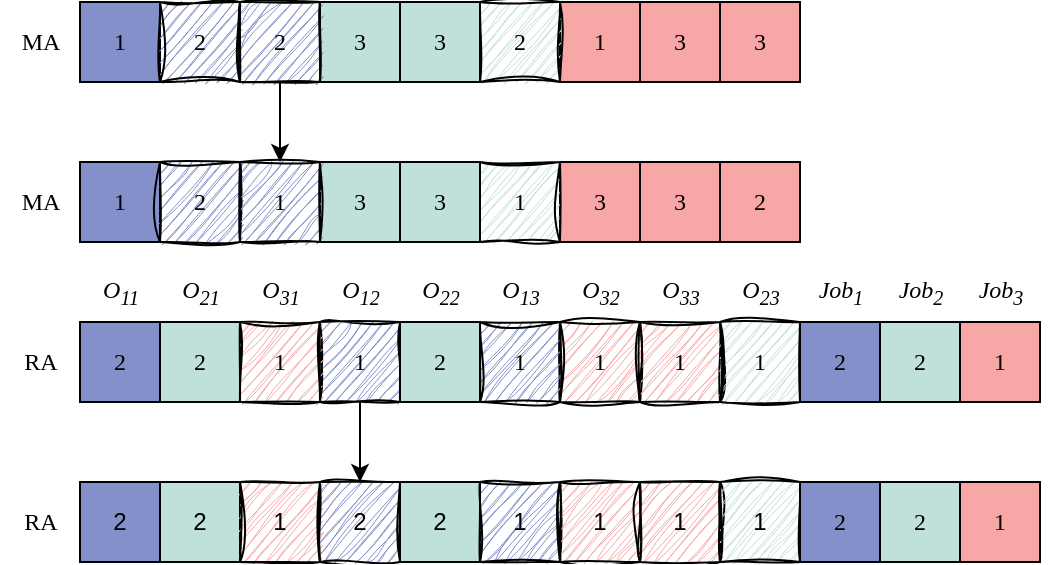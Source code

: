 <mxfile version="26.1.3">
  <diagram name="第 1 页" id="AHAPyQRtncF2UGEA-5q6">
    <mxGraphModel dx="1430" dy="757" grid="1" gridSize="10" guides="1" tooltips="1" connect="1" arrows="1" fold="1" page="1" pageScale="1" pageWidth="827" pageHeight="1169" math="0" shadow="0">
      <root>
        <mxCell id="0" />
        <mxCell id="1" parent="0" />
        <mxCell id="YXs4LQtfpxjAGhwu3uiu-30" value="MA" style="text;html=1;align=center;verticalAlign=middle;resizable=0;points=[];autosize=1;strokeColor=none;fillColor=none;fontFamily=Times New Roman;fontSize=12;" parent="1" vertex="1">
          <mxGeometry x="120" y="685" width="40" height="30" as="geometry" />
        </mxCell>
        <mxCell id="YXs4LQtfpxjAGhwu3uiu-54" value="MA" style="text;html=1;align=center;verticalAlign=middle;resizable=0;points=[];autosize=1;strokeColor=none;fillColor=none;fontFamily=Times New Roman;fontSize=12;" parent="1" vertex="1">
          <mxGeometry x="120" y="765" width="40" height="30" as="geometry" />
        </mxCell>
        <mxCell id="YXs4LQtfpxjAGhwu3uiu-72" value="RA" style="text;html=1;align=center;verticalAlign=middle;resizable=0;points=[];autosize=1;strokeColor=none;fillColor=none;fontFamily=Times New Roman;fontSize=12;" parent="1" vertex="1">
          <mxGeometry x="120" y="845" width="40" height="30" as="geometry" />
        </mxCell>
        <mxCell id="YXs4LQtfpxjAGhwu3uiu-87" value="RA" style="text;html=1;align=center;verticalAlign=middle;resizable=0;points=[];autosize=1;strokeColor=none;fillColor=none;fontFamily=Times New Roman;fontSize=12;" parent="1" vertex="1">
          <mxGeometry x="120" y="925" width="40" height="30" as="geometry" />
        </mxCell>
        <mxCell id="spPBaeVrboXIAPXUqKeE-1" value="O&lt;sub&gt;11&lt;/sub&gt;" style="text;html=1;align=center;verticalAlign=middle;resizable=0;points=[];autosize=1;strokeColor=none;fillColor=none;fontSize=12;fontFamily=Times New Roman;fontStyle=2" parent="1" vertex="1">
          <mxGeometry x="160" y="810" width="40" height="30" as="geometry" />
        </mxCell>
        <mxCell id="spPBaeVrboXIAPXUqKeE-2" value="O&lt;sub&gt;21&lt;/sub&gt;" style="text;html=1;align=center;verticalAlign=middle;resizable=0;points=[];autosize=1;strokeColor=none;fillColor=none;fontSize=12;fontFamily=Times New Roman;fontStyle=2" parent="1" vertex="1">
          <mxGeometry x="200" y="810" width="40" height="30" as="geometry" />
        </mxCell>
        <mxCell id="spPBaeVrboXIAPXUqKeE-3" value="O&lt;sub&gt;31&lt;/sub&gt;" style="text;html=1;align=center;verticalAlign=middle;resizable=0;points=[];autosize=1;strokeColor=none;fillColor=none;fontSize=12;fontFamily=Times New Roman;fontStyle=2" parent="1" vertex="1">
          <mxGeometry x="240" y="810" width="40" height="30" as="geometry" />
        </mxCell>
        <mxCell id="spPBaeVrboXIAPXUqKeE-4" value="O&lt;sub&gt;12&lt;/sub&gt;" style="text;html=1;align=center;verticalAlign=middle;resizable=0;points=[];autosize=1;strokeColor=none;fillColor=none;fontSize=12;fontFamily=Times New Roman;fontStyle=2" parent="1" vertex="1">
          <mxGeometry x="280" y="810" width="40" height="30" as="geometry" />
        </mxCell>
        <mxCell id="spPBaeVrboXIAPXUqKeE-5" value="O&lt;sub&gt;22&lt;/sub&gt;" style="text;html=1;align=center;verticalAlign=middle;resizable=0;points=[];autosize=1;strokeColor=none;fillColor=none;fontSize=12;fontFamily=Times New Roman;fontStyle=2" parent="1" vertex="1">
          <mxGeometry x="320" y="810" width="40" height="30" as="geometry" />
        </mxCell>
        <mxCell id="spPBaeVrboXIAPXUqKeE-6" value="O&lt;sub&gt;13&lt;/sub&gt;" style="text;html=1;align=center;verticalAlign=middle;resizable=0;points=[];autosize=1;strokeColor=none;fillColor=none;fontSize=12;fontFamily=Times New Roman;fontStyle=2" parent="1" vertex="1">
          <mxGeometry x="360" y="810" width="40" height="30" as="geometry" />
        </mxCell>
        <mxCell id="spPBaeVrboXIAPXUqKeE-7" value="O&lt;sub&gt;32&lt;/sub&gt;" style="text;html=1;align=center;verticalAlign=middle;resizable=0;points=[];autosize=1;strokeColor=none;fillColor=none;fontSize=12;fontFamily=Times New Roman;fontStyle=2" parent="1" vertex="1">
          <mxGeometry x="400" y="810" width="40" height="30" as="geometry" />
        </mxCell>
        <mxCell id="spPBaeVrboXIAPXUqKeE-8" value="O&lt;sub&gt;33&lt;/sub&gt;" style="text;html=1;align=center;verticalAlign=middle;resizable=0;points=[];autosize=1;strokeColor=none;fillColor=none;fontSize=12;fontFamily=Times New Roman;fontStyle=2" parent="1" vertex="1">
          <mxGeometry x="440" y="810" width="40" height="30" as="geometry" />
        </mxCell>
        <mxCell id="spPBaeVrboXIAPXUqKeE-9" value="O&lt;sub&gt;23&lt;/sub&gt;" style="text;html=1;align=center;verticalAlign=middle;resizable=0;points=[];autosize=1;strokeColor=none;fillColor=none;fontSize=12;fontFamily=Times New Roman;fontStyle=2" parent="1" vertex="1">
          <mxGeometry x="480" y="810" width="40" height="30" as="geometry" />
        </mxCell>
        <mxCell id="spPBaeVrboXIAPXUqKeE-10" value="Job&lt;sub&gt;1&lt;/sub&gt;" style="text;html=1;align=center;verticalAlign=middle;resizable=0;points=[];autosize=1;strokeColor=none;fillColor=none;fontSize=12;fontFamily=Times New Roman;fontStyle=2" parent="1" vertex="1">
          <mxGeometry x="515" y="810" width="50" height="30" as="geometry" />
        </mxCell>
        <mxCell id="spPBaeVrboXIAPXUqKeE-11" value="Job&lt;sub&gt;2&lt;/sub&gt;" style="text;html=1;align=center;verticalAlign=middle;resizable=0;points=[];autosize=1;strokeColor=none;fillColor=none;fontSize=12;fontFamily=Times New Roman;fontStyle=2" parent="1" vertex="1">
          <mxGeometry x="555" y="810" width="50" height="30" as="geometry" />
        </mxCell>
        <mxCell id="spPBaeVrboXIAPXUqKeE-12" value="Job&lt;sub&gt;3&lt;/sub&gt;" style="text;html=1;align=center;verticalAlign=middle;resizable=0;points=[];autosize=1;strokeColor=none;fillColor=none;fontSize=12;fontFamily=Times New Roman;fontStyle=2" parent="1" vertex="1">
          <mxGeometry x="595" y="810" width="50" height="30" as="geometry" />
        </mxCell>
        <mxCell id="E1L25xM7XRbCpZ2n_CNu-4" value="1" style="whiteSpace=wrap;html=1;aspect=fixed;fillColor=#8390CA;strokeColor=light-dark(#000000,#446E2C);strokeWidth=1;fontFamily=Times New Roman;" vertex="1" parent="1">
          <mxGeometry x="160" y="680" width="40" height="40" as="geometry" />
        </mxCell>
        <mxCell id="E1L25xM7XRbCpZ2n_CNu-5" value="2" style="whiteSpace=wrap;html=1;aspect=fixed;fillColor=#8390CA;strokeColor=light-dark(#000000,#446E2C);strokeWidth=1;fontFamily=Times New Roman;shadow=0;fillStyle=auto;gradientColor=none;rounded=0;sketch=1;curveFitting=1;jiggle=2;" vertex="1" parent="1">
          <mxGeometry x="200" y="680" width="40" height="40" as="geometry" />
        </mxCell>
        <mxCell id="E1L25xM7XRbCpZ2n_CNu-6" value="3" style="whiteSpace=wrap;html=1;aspect=fixed;fillColor=#C0E0DB;strokeColor=light-dark(#000000,#446E2C);strokeWidth=1;fontFamily=Times New Roman;" vertex="1" parent="1">
          <mxGeometry x="280" y="680" width="40" height="40" as="geometry" />
        </mxCell>
        <mxCell id="E1L25xM7XRbCpZ2n_CNu-63" style="edgeStyle=orthogonalEdgeStyle;rounded=0;orthogonalLoop=1;jettySize=auto;html=1;exitX=0.5;exitY=1;exitDx=0;exitDy=0;entryX=0.5;entryY=0;entryDx=0;entryDy=0;" edge="1" parent="1" source="E1L25xM7XRbCpZ2n_CNu-7" target="E1L25xM7XRbCpZ2n_CNu-47">
          <mxGeometry relative="1" as="geometry" />
        </mxCell>
        <mxCell id="E1L25xM7XRbCpZ2n_CNu-7" value="2" style="whiteSpace=wrap;html=1;aspect=fixed;fillColor=#8390CA;strokeColor=light-dark(#000000,#446E2C);strokeWidth=1;fontFamily=Times New Roman;shadow=0;fillStyle=auto;sketch=1;curveFitting=1;jiggle=2;" vertex="1" parent="1">
          <mxGeometry x="240" y="680" width="40" height="40" as="geometry" />
        </mxCell>
        <mxCell id="E1L25xM7XRbCpZ2n_CNu-9" value="1" style="whiteSpace=wrap;html=1;aspect=fixed;fillColor=#F7A7A6;strokeColor=light-dark(#000000,#446E2C);strokeWidth=1;fontFamily=Times New Roman;" vertex="1" parent="1">
          <mxGeometry x="400" y="680" width="40" height="40" as="geometry" />
        </mxCell>
        <mxCell id="E1L25xM7XRbCpZ2n_CNu-10" value="2" style="whiteSpace=wrap;html=1;aspect=fixed;fillColor=#C0E0DB;strokeColor=light-dark(#000000,#446E2C);strokeWidth=1;fontFamily=Times New Roman;sketch=1;curveFitting=1;jiggle=2;" vertex="1" parent="1">
          <mxGeometry x="360" y="680" width="40" height="40" as="geometry" />
        </mxCell>
        <mxCell id="E1L25xM7XRbCpZ2n_CNu-12" value="3" style="whiteSpace=wrap;html=1;aspect=fixed;fillColor=#C0E0DB;strokeColor=light-dark(#000000,#446E2C);strokeWidth=1;fontFamily=Times New Roman;" vertex="1" parent="1">
          <mxGeometry x="320" y="680" width="40" height="40" as="geometry" />
        </mxCell>
        <mxCell id="E1L25xM7XRbCpZ2n_CNu-13" value="3" style="whiteSpace=wrap;html=1;aspect=fixed;fillColor=#F7A7A6;strokeColor=light-dark(#000000,#446E2C);strokeWidth=1;fontFamily=Times New Roman;" vertex="1" parent="1">
          <mxGeometry x="440" y="680" width="40" height="40" as="geometry" />
        </mxCell>
        <mxCell id="E1L25xM7XRbCpZ2n_CNu-14" value="3" style="whiteSpace=wrap;html=1;aspect=fixed;fillColor=#F7A7A6;strokeColor=light-dark(#000000,#446E2C);strokeWidth=1;fontFamily=Times New Roman;fillStyle=auto;shadow=0;glass=0;rounded=0;imageAspect=1;absoluteArcSize=0;noLabel=0;portConstraintRotation=0;connectable=1;allowArrows=1;snapToPoint=0;fixDash=0;container=0;collapsible=0;dropTarget=0;recursiveResize=1;expand=1;editable=1;movable=1;resizable=1;rotatable=1;deletable=1;locked=0;cloneable=1;treeFolding=0;enumerate=0;" vertex="1" parent="1">
          <mxGeometry x="480" y="680" width="40" height="40" as="geometry" />
        </mxCell>
        <mxCell id="E1L25xM7XRbCpZ2n_CNu-26" value="2" style="whiteSpace=wrap;html=1;aspect=fixed;fillColor=#8390CA;strokeColor=light-dark(#000000,#446E2C);strokeWidth=1;fontFamily=Times New Roman;shadow=0;glass=0;rounded=0;gradientColor=none;gradientDirection=radial;" vertex="1" parent="1">
          <mxGeometry x="160" y="840" width="40" height="40" as="geometry" />
        </mxCell>
        <mxCell id="E1L25xM7XRbCpZ2n_CNu-27" value="2" style="whiteSpace=wrap;html=1;aspect=fixed;fillColor=#C0E0DB;strokeColor=light-dark(#000000,#446E2C);strokeWidth=1;fontFamily=Times New Roman;" vertex="1" parent="1">
          <mxGeometry x="200" y="840" width="40" height="40" as="geometry" />
        </mxCell>
        <mxCell id="E1L25xM7XRbCpZ2n_CNu-60" style="edgeStyle=orthogonalEdgeStyle;rounded=0;orthogonalLoop=1;jettySize=auto;html=1;exitX=0.5;exitY=1;exitDx=0;exitDy=0;entryX=0.5;entryY=0;entryDx=0;entryDy=0;" edge="1" parent="1" source="E1L25xM7XRbCpZ2n_CNu-28" target="E1L25xM7XRbCpZ2n_CNu-38">
          <mxGeometry relative="1" as="geometry" />
        </mxCell>
        <mxCell id="E1L25xM7XRbCpZ2n_CNu-28" value="1" style="whiteSpace=wrap;html=1;aspect=fixed;fillColor=#8390CA;strokeColor=light-dark(#000000,#446E2C);strokeWidth=1;fontFamily=Times New Roman;sketch=1;curveFitting=1;jiggle=2;" vertex="1" parent="1">
          <mxGeometry x="280" y="840" width="40" height="40" as="geometry" />
        </mxCell>
        <mxCell id="E1L25xM7XRbCpZ2n_CNu-29" value="1" style="whiteSpace=wrap;html=1;aspect=fixed;fillColor=#F7A7A6;strokeColor=light-dark(#000000,#446E2C);strokeWidth=1;fontFamily=Times New Roman;sketch=1;curveFitting=1;jiggle=2;" vertex="1" parent="1">
          <mxGeometry x="240" y="840" width="40" height="40" as="geometry" />
        </mxCell>
        <mxCell id="E1L25xM7XRbCpZ2n_CNu-30" value="1" style="whiteSpace=wrap;html=1;aspect=fixed;fillColor=#F7A7A6;strokeColor=light-dark(#000000,#446E2C);strokeWidth=1;fontFamily=Times New Roman;sketch=1;curveFitting=1;jiggle=2;" vertex="1" parent="1">
          <mxGeometry x="400" y="840" width="40" height="40" as="geometry" />
        </mxCell>
        <mxCell id="E1L25xM7XRbCpZ2n_CNu-31" value="1" style="whiteSpace=wrap;html=1;aspect=fixed;fillColor=#8390CA;strokeColor=light-dark(#000000,#446E2C);strokeWidth=1;fontFamily=Times New Roman;sketch=1;curveFitting=1;jiggle=2;" vertex="1" parent="1">
          <mxGeometry x="360" y="840" width="40" height="40" as="geometry" />
        </mxCell>
        <mxCell id="E1L25xM7XRbCpZ2n_CNu-32" value="2" style="whiteSpace=wrap;html=1;aspect=fixed;fillColor=#C0E0DB;strokeColor=light-dark(#000000,#446E2C);strokeWidth=1;fontFamily=Times New Roman;" vertex="1" parent="1">
          <mxGeometry x="320" y="840" width="40" height="40" as="geometry" />
        </mxCell>
        <mxCell id="E1L25xM7XRbCpZ2n_CNu-33" value="1" style="whiteSpace=wrap;html=1;aspect=fixed;fillColor=#F7A7A6;strokeColor=light-dark(#000000,#446E2C);strokeWidth=1;fontFamily=Times New Roman;sketch=1;curveFitting=1;jiggle=2;" vertex="1" parent="1">
          <mxGeometry x="440" y="840" width="40" height="40" as="geometry" />
        </mxCell>
        <mxCell id="E1L25xM7XRbCpZ2n_CNu-34" value="1" style="whiteSpace=wrap;html=1;aspect=fixed;fillColor=#C0E0DB;strokeColor=light-dark(#000000,#446E2C);strokeWidth=1;fontFamily=Times New Roman;sketch=1;curveFitting=1;jiggle=2;" vertex="1" parent="1">
          <mxGeometry x="480" y="840" width="40" height="40" as="geometry" />
        </mxCell>
        <mxCell id="E1L25xM7XRbCpZ2n_CNu-35" value="2" style="whiteSpace=wrap;html=1;aspect=fixed;fillColor=#8390CA;" vertex="1" parent="1">
          <mxGeometry x="160" y="920" width="40" height="40" as="geometry" />
        </mxCell>
        <mxCell id="E1L25xM7XRbCpZ2n_CNu-36" value="2" style="whiteSpace=wrap;html=1;aspect=fixed;fillColor=#C0E0DB;" vertex="1" parent="1">
          <mxGeometry x="200" y="920" width="40" height="40" as="geometry" />
        </mxCell>
        <mxCell id="E1L25xM7XRbCpZ2n_CNu-37" value="1" style="whiteSpace=wrap;html=1;aspect=fixed;fillColor=#F7A7A6;sketch=1;curveFitting=1;jiggle=2;" vertex="1" parent="1">
          <mxGeometry x="240" y="920" width="40" height="40" as="geometry" />
        </mxCell>
        <mxCell id="E1L25xM7XRbCpZ2n_CNu-38" value="2" style="whiteSpace=wrap;html=1;aspect=fixed;fillColor=#8390CA;sketch=1;curveFitting=1;jiggle=2;" vertex="1" parent="1">
          <mxGeometry x="280" y="920" width="40" height="40" as="geometry" />
        </mxCell>
        <mxCell id="E1L25xM7XRbCpZ2n_CNu-39" value="2" style="whiteSpace=wrap;html=1;aspect=fixed;fillColor=#C0E0DB;" vertex="1" parent="1">
          <mxGeometry x="320" y="920" width="40" height="40" as="geometry" />
        </mxCell>
        <mxCell id="E1L25xM7XRbCpZ2n_CNu-40" value="1" style="whiteSpace=wrap;html=1;aspect=fixed;fillColor=#8390CA;sketch=1;curveFitting=1;jiggle=2;" vertex="1" parent="1">
          <mxGeometry x="360" y="920" width="40" height="40" as="geometry" />
        </mxCell>
        <mxCell id="E1L25xM7XRbCpZ2n_CNu-41" value="1" style="whiteSpace=wrap;html=1;aspect=fixed;fillColor=#F7A7A6;sketch=1;curveFitting=1;jiggle=2;" vertex="1" parent="1">
          <mxGeometry x="400" y="920" width="40" height="40" as="geometry" />
        </mxCell>
        <mxCell id="E1L25xM7XRbCpZ2n_CNu-42" value="1" style="whiteSpace=wrap;html=1;aspect=fixed;fillColor=#F7A7A6;sketch=1;curveFitting=1;jiggle=2;" vertex="1" parent="1">
          <mxGeometry x="440" y="920" width="40" height="40" as="geometry" />
        </mxCell>
        <mxCell id="E1L25xM7XRbCpZ2n_CNu-43" value="1" style="whiteSpace=wrap;html=1;aspect=fixed;fillColor=#C0E0DB;sketch=1;curveFitting=1;jiggle=2;" vertex="1" parent="1">
          <mxGeometry x="480" y="920" width="40" height="40" as="geometry" />
        </mxCell>
        <mxCell id="E1L25xM7XRbCpZ2n_CNu-44" value="1" style="whiteSpace=wrap;html=1;aspect=fixed;fillColor=#8390CA;strokeColor=light-dark(#000000,#446E2C);strokeWidth=1;fontFamily=Times New Roman;" vertex="1" parent="1">
          <mxGeometry x="160" y="760" width="40" height="40" as="geometry" />
        </mxCell>
        <mxCell id="E1L25xM7XRbCpZ2n_CNu-45" value="2" style="whiteSpace=wrap;html=1;aspect=fixed;fillColor=#8390CA;strokeColor=light-dark(#000000,#446E2C);strokeWidth=1;fontFamily=Times New Roman;sketch=1;curveFitting=1;jiggle=2;" vertex="1" parent="1">
          <mxGeometry x="200" y="760" width="40" height="40" as="geometry" />
        </mxCell>
        <mxCell id="E1L25xM7XRbCpZ2n_CNu-46" value="3" style="whiteSpace=wrap;html=1;aspect=fixed;fillColor=#C0E0DB;strokeColor=light-dark(#000000,#446E2C);strokeWidth=1;fontFamily=Times New Roman;" vertex="1" parent="1">
          <mxGeometry x="280" y="760" width="40" height="40" as="geometry" />
        </mxCell>
        <mxCell id="E1L25xM7XRbCpZ2n_CNu-47" value="1" style="whiteSpace=wrap;html=1;aspect=fixed;fillColor=#8390CA;strokeColor=light-dark(#000000,#446E2C);strokeWidth=1;fontFamily=Times New Roman;sketch=1;curveFitting=1;jiggle=2;" vertex="1" parent="1">
          <mxGeometry x="240" y="760" width="40" height="40" as="geometry" />
        </mxCell>
        <mxCell id="E1L25xM7XRbCpZ2n_CNu-48" value="3" style="whiteSpace=wrap;html=1;aspect=fixed;fillColor=#F7A7A6;strokeColor=light-dark(#000000,#446E2C);strokeWidth=1;fontFamily=Times New Roman;" vertex="1" parent="1">
          <mxGeometry x="400" y="760" width="40" height="40" as="geometry" />
        </mxCell>
        <mxCell id="E1L25xM7XRbCpZ2n_CNu-49" value="1" style="whiteSpace=wrap;html=1;aspect=fixed;fillColor=#C0E0DB;strokeColor=light-dark(#000000,#446E2C);strokeWidth=1;fontFamily=Times New Roman;sketch=1;curveFitting=1;jiggle=2;" vertex="1" parent="1">
          <mxGeometry x="360" y="760" width="40" height="40" as="geometry" />
        </mxCell>
        <mxCell id="E1L25xM7XRbCpZ2n_CNu-50" value="3" style="whiteSpace=wrap;html=1;aspect=fixed;fillColor=#C0E0DB;strokeColor=light-dark(#000000,#446E2C);strokeWidth=1;fontFamily=Times New Roman;" vertex="1" parent="1">
          <mxGeometry x="320" y="760" width="40" height="40" as="geometry" />
        </mxCell>
        <mxCell id="E1L25xM7XRbCpZ2n_CNu-51" value="3" style="whiteSpace=wrap;html=1;aspect=fixed;fillColor=#F7A7A6;strokeColor=light-dark(#000000,#446E2C);strokeWidth=1;fontFamily=Times New Roman;" vertex="1" parent="1">
          <mxGeometry x="440" y="760" width="40" height="40" as="geometry" />
        </mxCell>
        <mxCell id="E1L25xM7XRbCpZ2n_CNu-52" value="2" style="whiteSpace=wrap;html=1;aspect=fixed;fillColor=#F7A7A6;strokeColor=light-dark(#000000,#446E2C);strokeWidth=1;fontFamily=Times New Roman;" vertex="1" parent="1">
          <mxGeometry x="480" y="760" width="40" height="40" as="geometry" />
        </mxCell>
        <mxCell id="E1L25xM7XRbCpZ2n_CNu-54" value="2" style="whiteSpace=wrap;html=1;aspect=fixed;fillColor=#8390CA;strokeColor=light-dark(#000000,#446E2C);strokeWidth=1;fontFamily=Times New Roman;" vertex="1" parent="1">
          <mxGeometry x="520" y="840" width="40" height="40" as="geometry" />
        </mxCell>
        <mxCell id="E1L25xM7XRbCpZ2n_CNu-55" value="1" style="whiteSpace=wrap;html=1;aspect=fixed;fillColor=#F7A7A6;strokeColor=default;strokeWidth=1;fontFamily=Times New Roman;rounded=0;fillStyle=auto;shadow=0;" vertex="1" parent="1">
          <mxGeometry x="600" y="840" width="40" height="40" as="geometry" />
        </mxCell>
        <mxCell id="E1L25xM7XRbCpZ2n_CNu-56" value="2" style="whiteSpace=wrap;html=1;aspect=fixed;fillColor=#C0E0DB;strokeColor=light-dark(#000000,#446E2C);strokeWidth=1;fontFamily=Times New Roman;" vertex="1" parent="1">
          <mxGeometry x="560" y="840" width="40" height="40" as="geometry" />
        </mxCell>
        <mxCell id="E1L25xM7XRbCpZ2n_CNu-57" value="2" style="whiteSpace=wrap;html=1;aspect=fixed;fillColor=#8390CA;strokeColor=light-dark(#000000,#446E2C);strokeWidth=1;fontFamily=Times New Roman;" vertex="1" parent="1">
          <mxGeometry x="520" y="920" width="40" height="40" as="geometry" />
        </mxCell>
        <mxCell id="E1L25xM7XRbCpZ2n_CNu-58" value="1" style="whiteSpace=wrap;html=1;aspect=fixed;fillColor=#F7A7A6;strokeColor=light-dark(#000000,#446E2C);strokeWidth=1;fontFamily=Times New Roman;" vertex="1" parent="1">
          <mxGeometry x="600" y="920" width="40" height="40" as="geometry" />
        </mxCell>
        <mxCell id="E1L25xM7XRbCpZ2n_CNu-59" value="2" style="whiteSpace=wrap;html=1;aspect=fixed;fillColor=#C0E0DB;strokeColor=light-dark(#000000,#446E2C);strokeWidth=1;fontFamily=Times New Roman;" vertex="1" parent="1">
          <mxGeometry x="560" y="920" width="40" height="40" as="geometry" />
        </mxCell>
      </root>
    </mxGraphModel>
  </diagram>
</mxfile>
